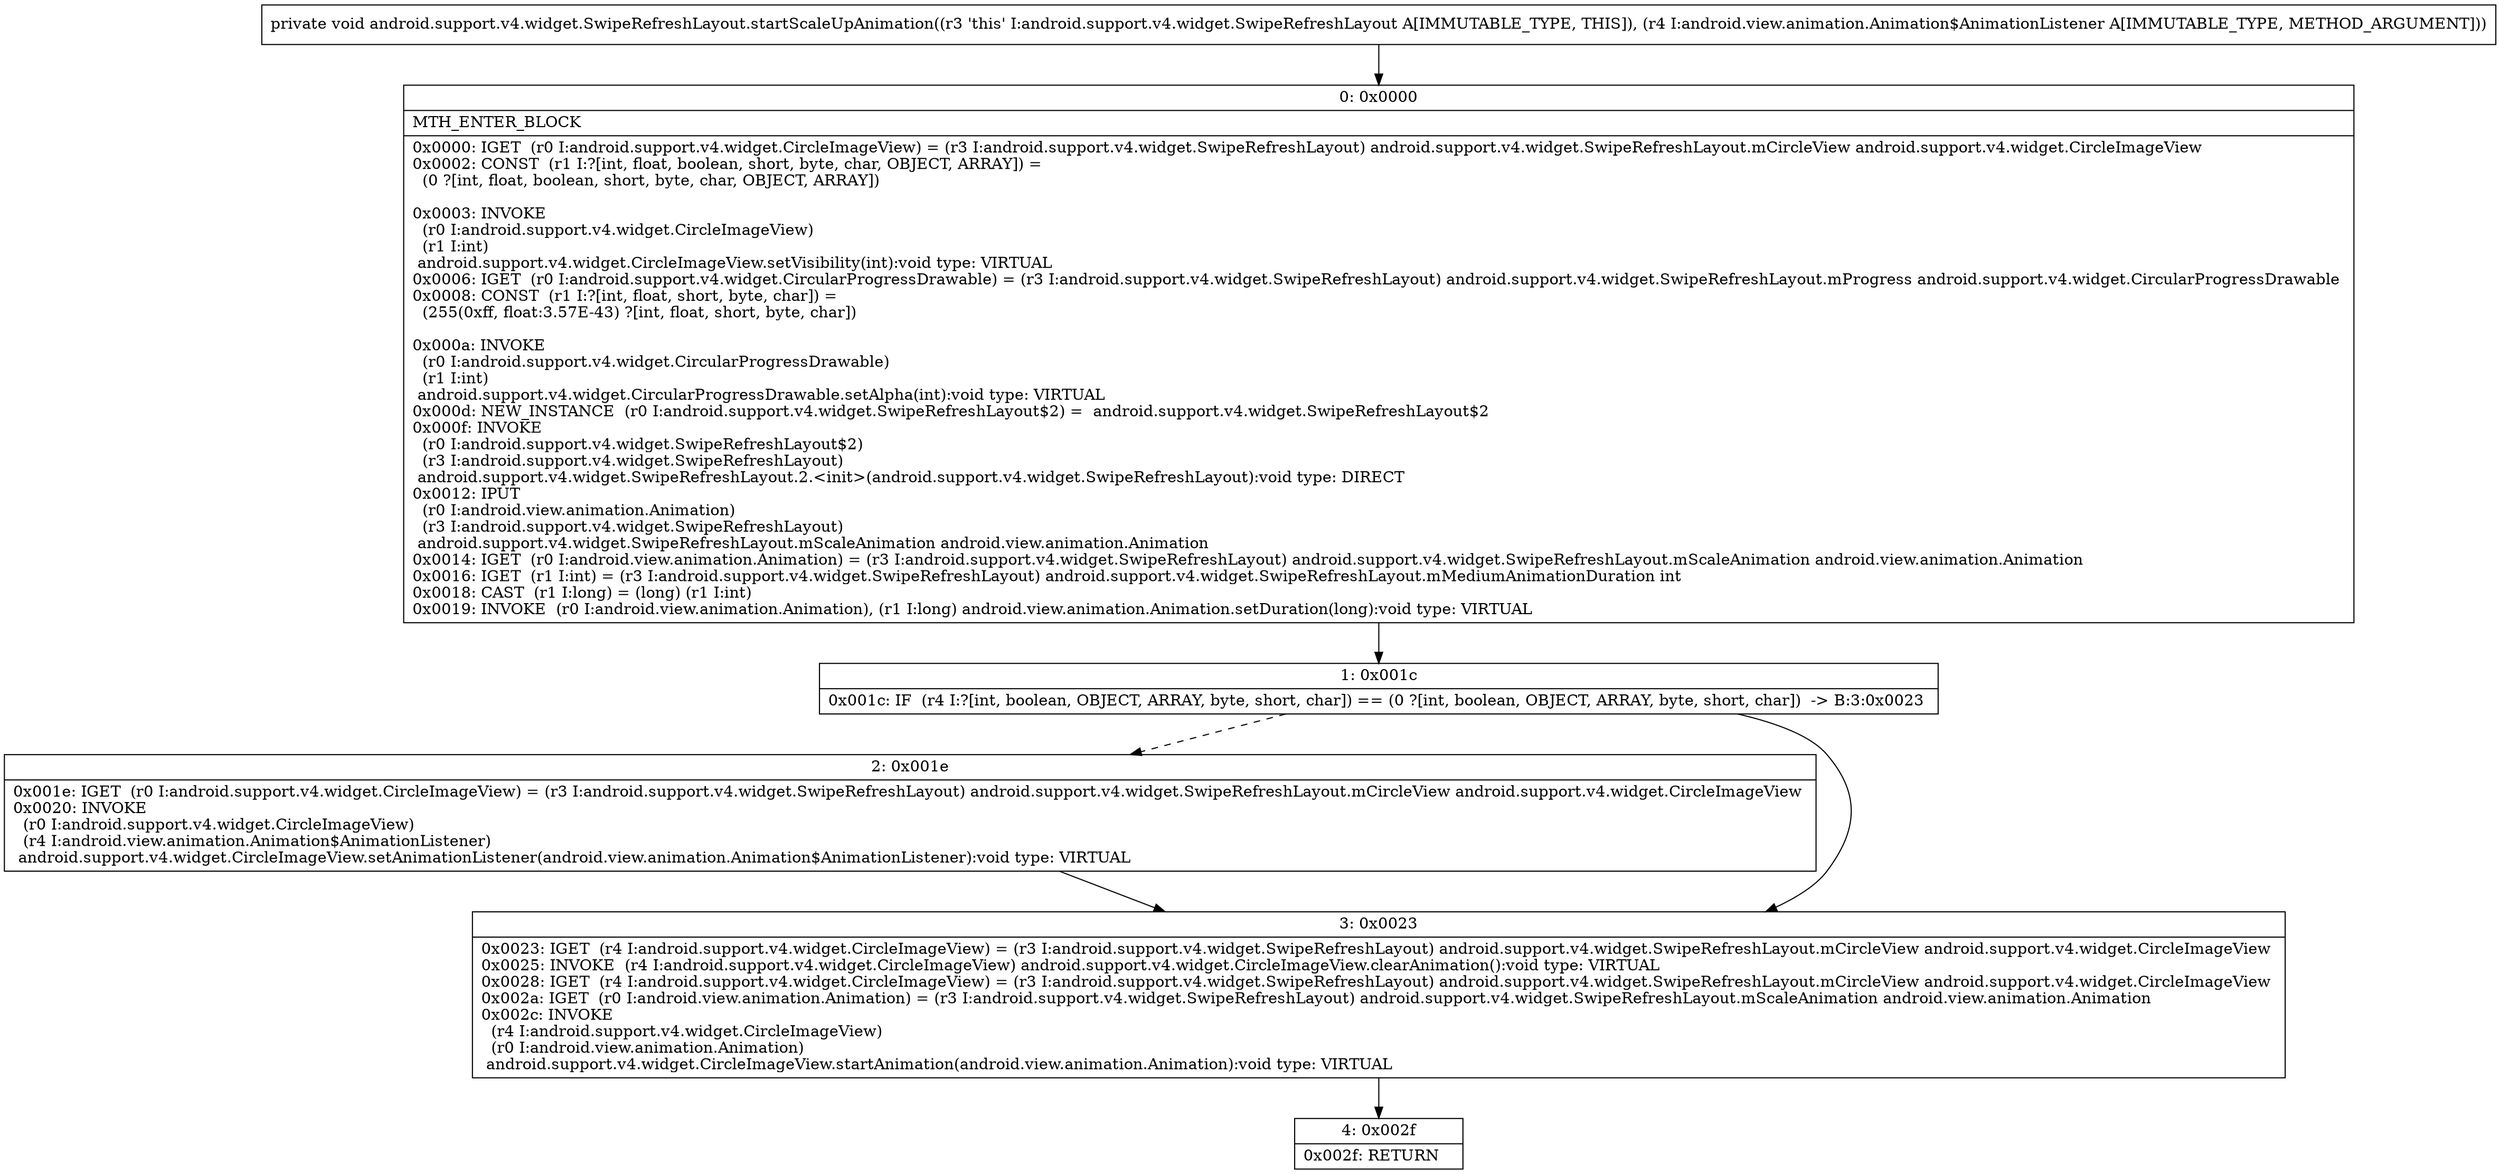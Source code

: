 digraph "CFG forandroid.support.v4.widget.SwipeRefreshLayout.startScaleUpAnimation(Landroid\/view\/animation\/Animation$AnimationListener;)V" {
Node_0 [shape=record,label="{0\:\ 0x0000|MTH_ENTER_BLOCK\l|0x0000: IGET  (r0 I:android.support.v4.widget.CircleImageView) = (r3 I:android.support.v4.widget.SwipeRefreshLayout) android.support.v4.widget.SwipeRefreshLayout.mCircleView android.support.v4.widget.CircleImageView \l0x0002: CONST  (r1 I:?[int, float, boolean, short, byte, char, OBJECT, ARRAY]) = \l  (0 ?[int, float, boolean, short, byte, char, OBJECT, ARRAY])\l \l0x0003: INVOKE  \l  (r0 I:android.support.v4.widget.CircleImageView)\l  (r1 I:int)\l android.support.v4.widget.CircleImageView.setVisibility(int):void type: VIRTUAL \l0x0006: IGET  (r0 I:android.support.v4.widget.CircularProgressDrawable) = (r3 I:android.support.v4.widget.SwipeRefreshLayout) android.support.v4.widget.SwipeRefreshLayout.mProgress android.support.v4.widget.CircularProgressDrawable \l0x0008: CONST  (r1 I:?[int, float, short, byte, char]) = \l  (255(0xff, float:3.57E\-43) ?[int, float, short, byte, char])\l \l0x000a: INVOKE  \l  (r0 I:android.support.v4.widget.CircularProgressDrawable)\l  (r1 I:int)\l android.support.v4.widget.CircularProgressDrawable.setAlpha(int):void type: VIRTUAL \l0x000d: NEW_INSTANCE  (r0 I:android.support.v4.widget.SwipeRefreshLayout$2) =  android.support.v4.widget.SwipeRefreshLayout$2 \l0x000f: INVOKE  \l  (r0 I:android.support.v4.widget.SwipeRefreshLayout$2)\l  (r3 I:android.support.v4.widget.SwipeRefreshLayout)\l android.support.v4.widget.SwipeRefreshLayout.2.\<init\>(android.support.v4.widget.SwipeRefreshLayout):void type: DIRECT \l0x0012: IPUT  \l  (r0 I:android.view.animation.Animation)\l  (r3 I:android.support.v4.widget.SwipeRefreshLayout)\l android.support.v4.widget.SwipeRefreshLayout.mScaleAnimation android.view.animation.Animation \l0x0014: IGET  (r0 I:android.view.animation.Animation) = (r3 I:android.support.v4.widget.SwipeRefreshLayout) android.support.v4.widget.SwipeRefreshLayout.mScaleAnimation android.view.animation.Animation \l0x0016: IGET  (r1 I:int) = (r3 I:android.support.v4.widget.SwipeRefreshLayout) android.support.v4.widget.SwipeRefreshLayout.mMediumAnimationDuration int \l0x0018: CAST  (r1 I:long) = (long) (r1 I:int) \l0x0019: INVOKE  (r0 I:android.view.animation.Animation), (r1 I:long) android.view.animation.Animation.setDuration(long):void type: VIRTUAL \l}"];
Node_1 [shape=record,label="{1\:\ 0x001c|0x001c: IF  (r4 I:?[int, boolean, OBJECT, ARRAY, byte, short, char]) == (0 ?[int, boolean, OBJECT, ARRAY, byte, short, char])  \-\> B:3:0x0023 \l}"];
Node_2 [shape=record,label="{2\:\ 0x001e|0x001e: IGET  (r0 I:android.support.v4.widget.CircleImageView) = (r3 I:android.support.v4.widget.SwipeRefreshLayout) android.support.v4.widget.SwipeRefreshLayout.mCircleView android.support.v4.widget.CircleImageView \l0x0020: INVOKE  \l  (r0 I:android.support.v4.widget.CircleImageView)\l  (r4 I:android.view.animation.Animation$AnimationListener)\l android.support.v4.widget.CircleImageView.setAnimationListener(android.view.animation.Animation$AnimationListener):void type: VIRTUAL \l}"];
Node_3 [shape=record,label="{3\:\ 0x0023|0x0023: IGET  (r4 I:android.support.v4.widget.CircleImageView) = (r3 I:android.support.v4.widget.SwipeRefreshLayout) android.support.v4.widget.SwipeRefreshLayout.mCircleView android.support.v4.widget.CircleImageView \l0x0025: INVOKE  (r4 I:android.support.v4.widget.CircleImageView) android.support.v4.widget.CircleImageView.clearAnimation():void type: VIRTUAL \l0x0028: IGET  (r4 I:android.support.v4.widget.CircleImageView) = (r3 I:android.support.v4.widget.SwipeRefreshLayout) android.support.v4.widget.SwipeRefreshLayout.mCircleView android.support.v4.widget.CircleImageView \l0x002a: IGET  (r0 I:android.view.animation.Animation) = (r3 I:android.support.v4.widget.SwipeRefreshLayout) android.support.v4.widget.SwipeRefreshLayout.mScaleAnimation android.view.animation.Animation \l0x002c: INVOKE  \l  (r4 I:android.support.v4.widget.CircleImageView)\l  (r0 I:android.view.animation.Animation)\l android.support.v4.widget.CircleImageView.startAnimation(android.view.animation.Animation):void type: VIRTUAL \l}"];
Node_4 [shape=record,label="{4\:\ 0x002f|0x002f: RETURN   \l}"];
MethodNode[shape=record,label="{private void android.support.v4.widget.SwipeRefreshLayout.startScaleUpAnimation((r3 'this' I:android.support.v4.widget.SwipeRefreshLayout A[IMMUTABLE_TYPE, THIS]), (r4 I:android.view.animation.Animation$AnimationListener A[IMMUTABLE_TYPE, METHOD_ARGUMENT])) }"];
MethodNode -> Node_0;
Node_0 -> Node_1;
Node_1 -> Node_2[style=dashed];
Node_1 -> Node_3;
Node_2 -> Node_3;
Node_3 -> Node_4;
}


